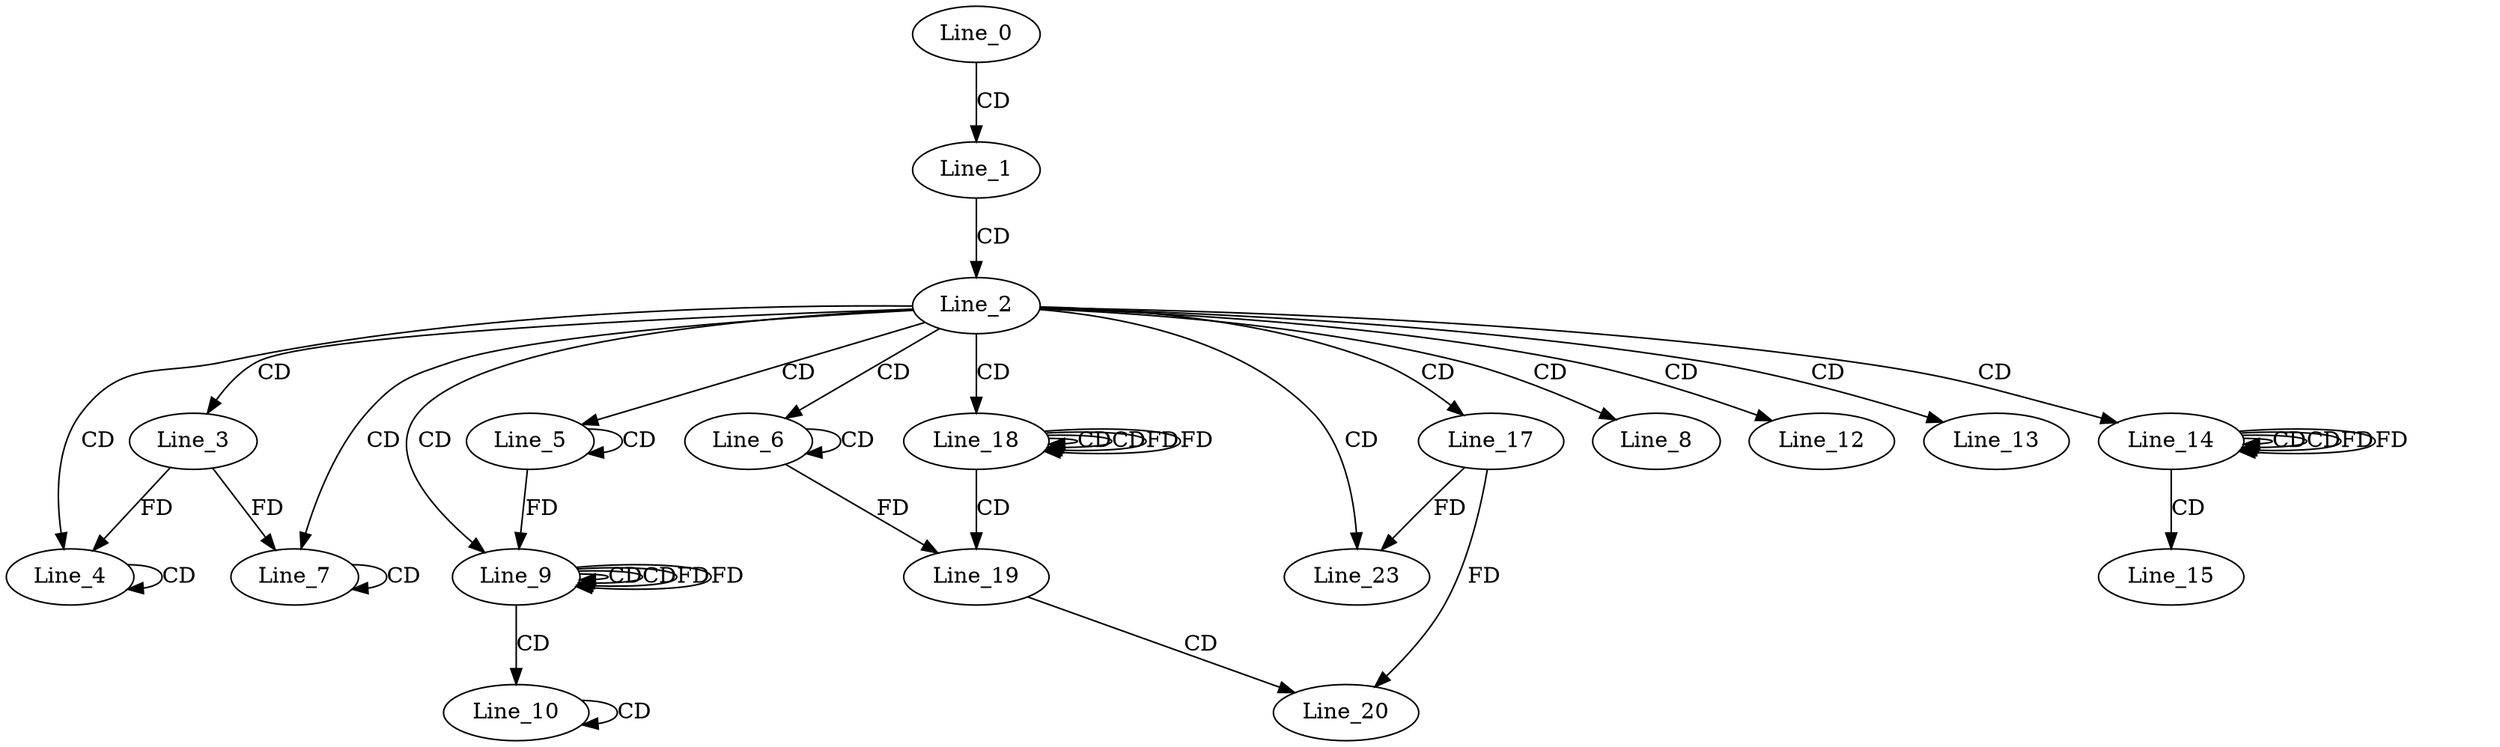 digraph G {
  Line_0;
  Line_1;
  Line_2;
  Line_3;
  Line_4;
  Line_4;
  Line_4;
  Line_5;
  Line_5;
  Line_6;
  Line_6;
  Line_7;
  Line_7;
  Line_7;
  Line_8;
  Line_9;
  Line_9;
  Line_9;
  Line_10;
  Line_10;
  Line_12;
  Line_13;
  Line_14;
  Line_14;
  Line_14;
  Line_15;
  Line_17;
  Line_18;
  Line_18;
  Line_18;
  Line_19;
  Line_20;
  Line_23;
  Line_0 -> Line_1 [ label="CD" ];
  Line_1 -> Line_2 [ label="CD" ];
  Line_2 -> Line_3 [ label="CD" ];
  Line_2 -> Line_4 [ label="CD" ];
  Line_4 -> Line_4 [ label="CD" ];
  Line_3 -> Line_4 [ label="FD" ];
  Line_2 -> Line_5 [ label="CD" ];
  Line_5 -> Line_5 [ label="CD" ];
  Line_2 -> Line_6 [ label="CD" ];
  Line_6 -> Line_6 [ label="CD" ];
  Line_2 -> Line_7 [ label="CD" ];
  Line_7 -> Line_7 [ label="CD" ];
  Line_3 -> Line_7 [ label="FD" ];
  Line_2 -> Line_8 [ label="CD" ];
  Line_2 -> Line_9 [ label="CD" ];
  Line_9 -> Line_9 [ label="CD" ];
  Line_5 -> Line_9 [ label="FD" ];
  Line_9 -> Line_9 [ label="CD" ];
  Line_9 -> Line_9 [ label="FD" ];
  Line_9 -> Line_10 [ label="CD" ];
  Line_10 -> Line_10 [ label="CD" ];
  Line_2 -> Line_12 [ label="CD" ];
  Line_2 -> Line_13 [ label="CD" ];
  Line_2 -> Line_14 [ label="CD" ];
  Line_14 -> Line_14 [ label="CD" ];
  Line_14 -> Line_14 [ label="CD" ];
  Line_14 -> Line_14 [ label="FD" ];
  Line_14 -> Line_15 [ label="CD" ];
  Line_2 -> Line_17 [ label="CD" ];
  Line_2 -> Line_18 [ label="CD" ];
  Line_18 -> Line_18 [ label="CD" ];
  Line_18 -> Line_18 [ label="CD" ];
  Line_18 -> Line_18 [ label="FD" ];
  Line_18 -> Line_19 [ label="CD" ];
  Line_6 -> Line_19 [ label="FD" ];
  Line_19 -> Line_20 [ label="CD" ];
  Line_17 -> Line_20 [ label="FD" ];
  Line_2 -> Line_23 [ label="CD" ];
  Line_17 -> Line_23 [ label="FD" ];
  Line_9 -> Line_9 [ label="FD" ];
  Line_14 -> Line_14 [ label="FD" ];
  Line_18 -> Line_18 [ label="FD" ];
}
